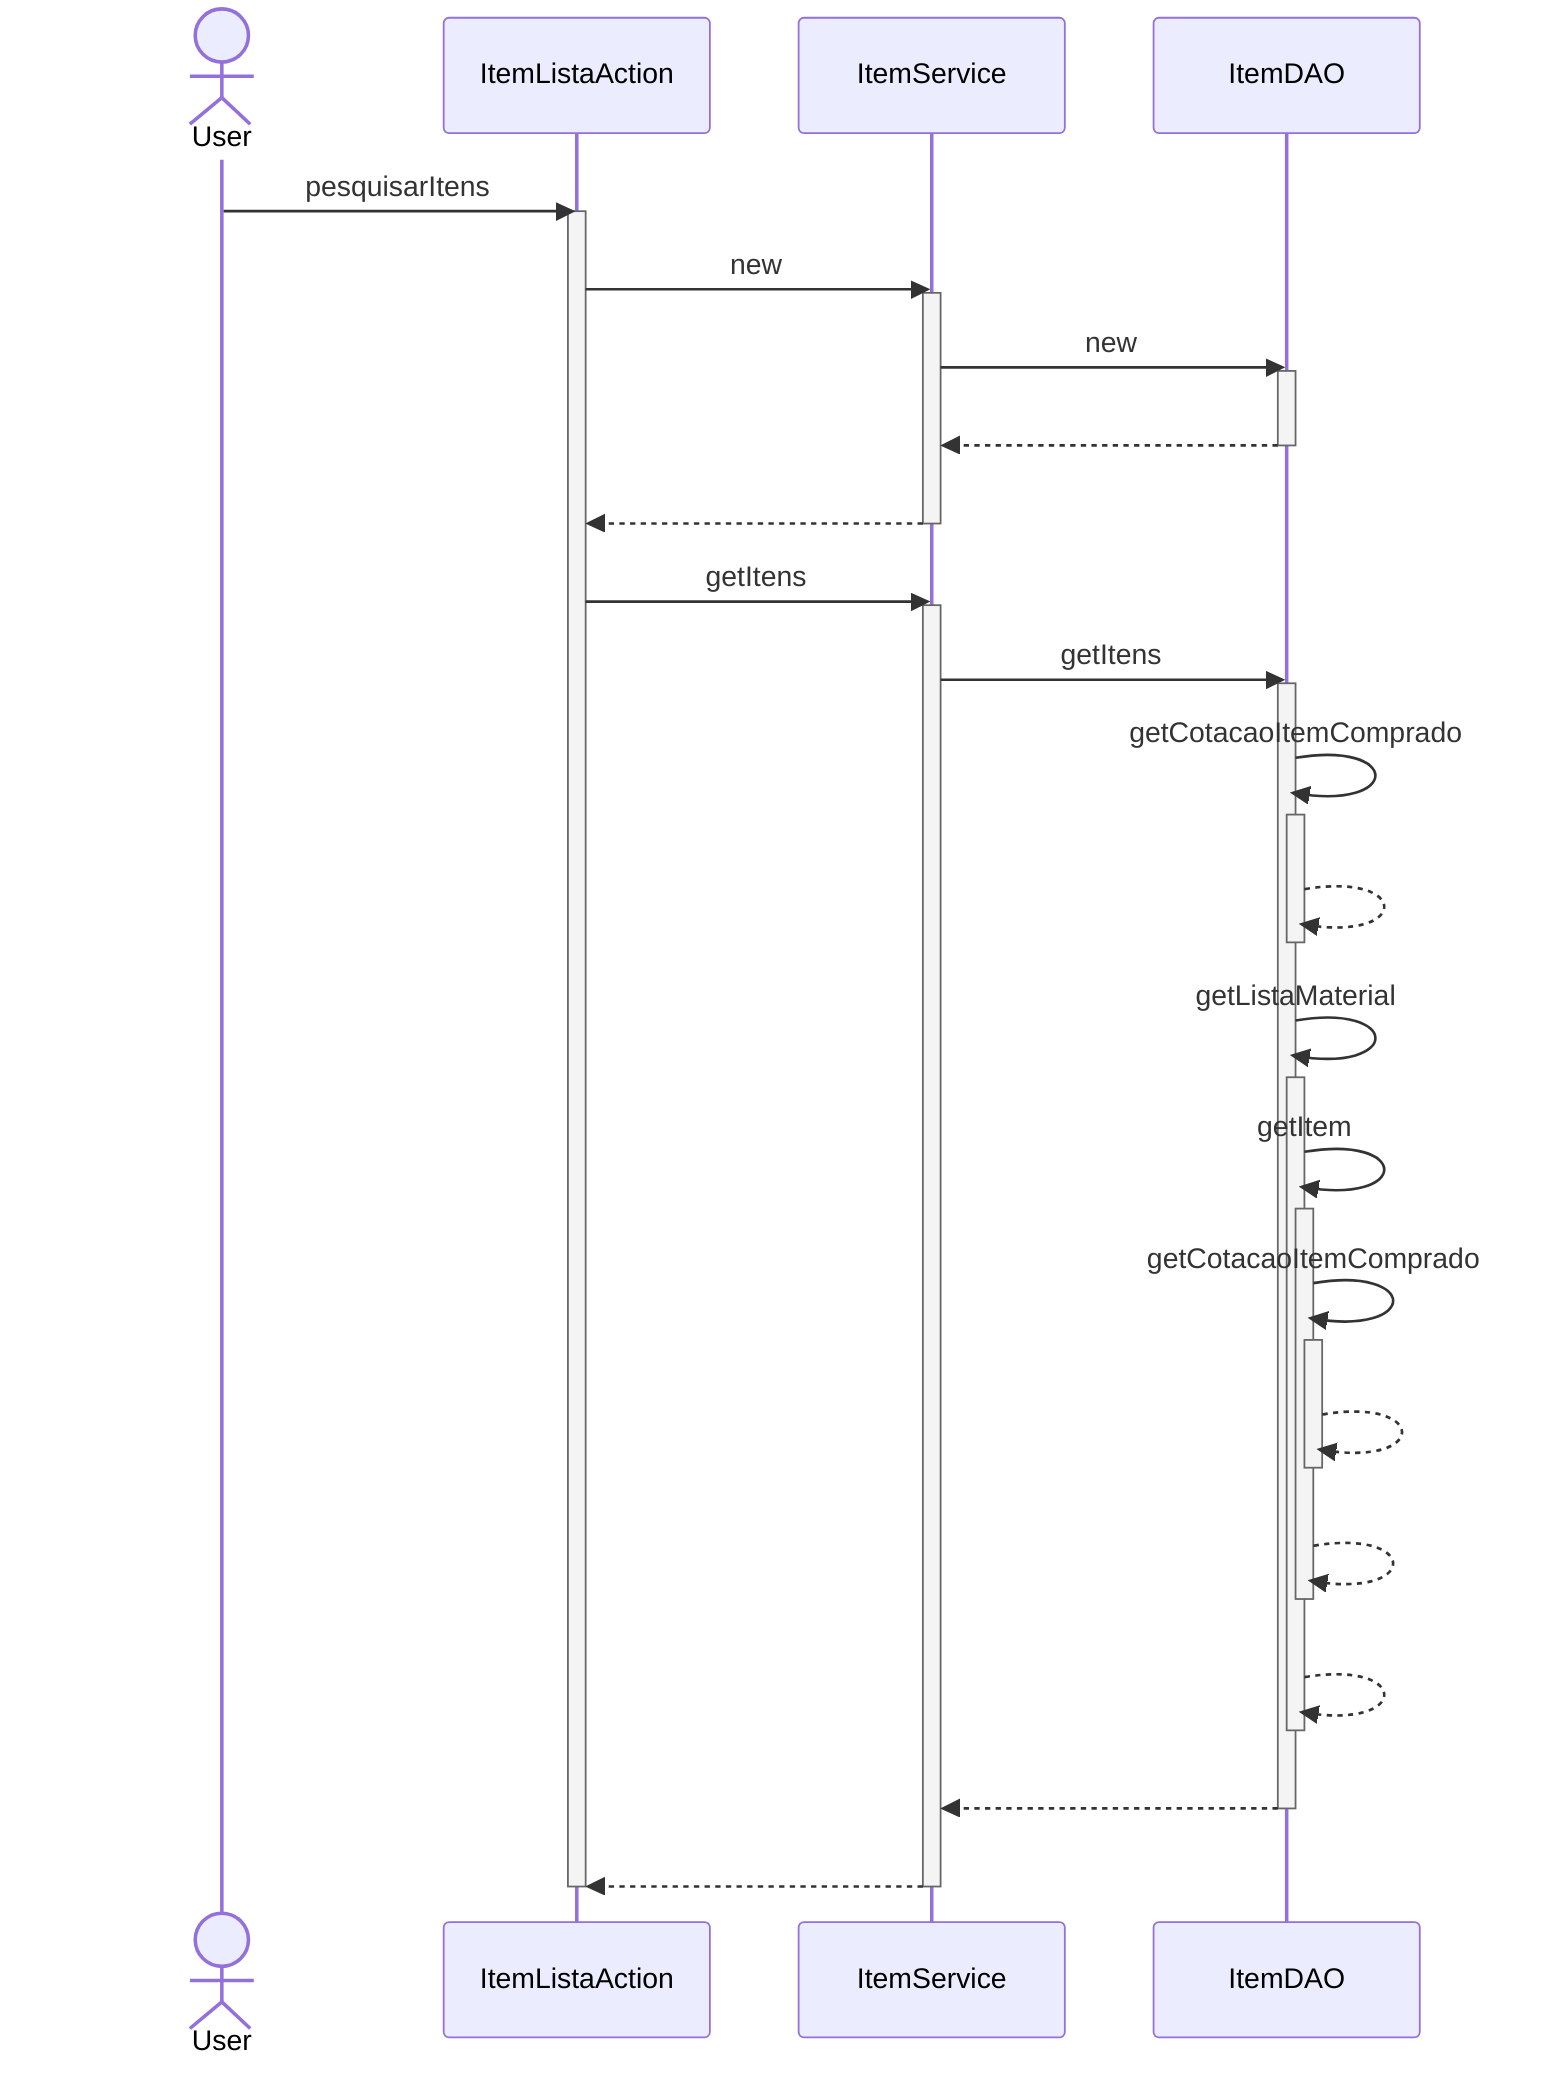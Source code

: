 sequenceDiagram
actor User
User ->> ItemListaAction : pesquisarItens
activate ItemListaAction
ItemListaAction ->> ItemService : new
activate ItemService
ItemService ->> ItemDAO : new
activate ItemDAO
ItemDAO -->> ItemService : #32; 
deactivate ItemDAO
ItemService -->> ItemListaAction : #32; 
deactivate ItemService
ItemListaAction ->> ItemService : getItens
activate ItemService
ItemService ->> ItemDAO : getItens
activate ItemDAO
ItemDAO ->> ItemDAO : getCotacaoItemComprado
activate ItemDAO
ItemDAO -->> ItemDAO : #32; 
deactivate ItemDAO
ItemDAO ->> ItemDAO : getListaMaterial
activate ItemDAO
ItemDAO ->> ItemDAO : getItem
activate ItemDAO
ItemDAO ->> ItemDAO : getCotacaoItemComprado
activate ItemDAO
ItemDAO -->> ItemDAO : #32; 
deactivate ItemDAO
ItemDAO -->> ItemDAO : #32; 
deactivate ItemDAO
ItemDAO -->> ItemDAO : #32; 
deactivate ItemDAO
ItemDAO -->> ItemService : #32; 
deactivate ItemDAO
ItemService -->> ItemListaAction : #32; 
deactivate ItemService
deactivate ItemListaAction